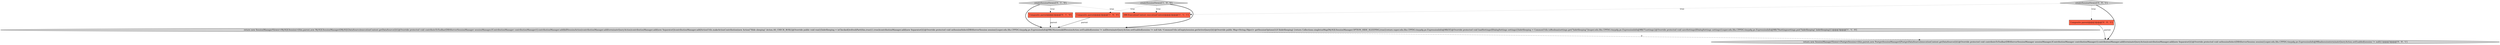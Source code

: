 digraph {
5 [style = filled, label = "Composite parent@@@2@@@['0', '1', '0']", fillcolor = tomato, shape = box image = "AAA0AAABBB2BBB"];
4 [style = filled, label = "createSessionViewer['0', '1', '0']", fillcolor = lightgray, shape = diamond image = "AAA0AAABBB2BBB"];
8 [style = filled, label = "createSessionViewer['0', '0', '1']", fillcolor = lightgray, shape = diamond image = "AAA0AAABBB3BBB"];
2 [style = filled, label = "DBCExecutionContext executionContext@@@2@@@['1', '1', '1']", fillcolor = tomato, shape = box image = "AAA0AAABBB1BBB"];
1 [style = filled, label = "return new SessionManagerViewer<MySQLSession>(this,parent,new MySQLSessionManager((MySQLDataSource)executionContext.getDataSource())){@Override protected void contributeToToolbar(DBAServerSessionManager sessionManager,IContributionManager contributionManager){contributionManager.add(killSessionAction)contributionManager.add(terminateQueryAction)contributionManager.add(new Separator())contributionManager.add(ActionUtils.makeActionContribution(new Action(\"Hide sleeping\",Action.AS_CHECK_BOX){@Override public void run(){hideSleeping = isChecked()refreshPart(this,true)}},true))contributionManager.add(new Separator())}@Override protected void onSessionSelect(DBAServerSession session){super.edu.fdu.CPPDG.tinypdg.pe.ExpressionInfo@98b34sessionkillSessionAction.setEnabled(session != null)terminateQueryAction.setEnabled(session != null && !CommonUtils.isEmpty(session.getActiveQuery()))}@Override public Map<String,Object> getSessionOptions(){if (hideSleeping) {return Collections.singletonMap(MySQLSessionManager.OPTION_HIDE_SLEEPING,true)}return super.edu.fdu.CPPDG.tinypdg.pe.ExpressionInfo@98b5f}@Override protected void loadSettings(IDialogSettings settings){hideSleeping = CommonUtils.toBoolean(settings.get(\"hideSleeping\"))super.edu.fdu.CPPDG.tinypdg.pe.ExpressionInfo@98b71settings}@Override protected void saveSettings(IDialogSettings settings){super.edu.fdu.CPPDG.tinypdg.pe.ExpressionInfo@98b79settingssettings.put(\"hideSleeping\",hideSleeping)}}@@@3@@@['1', '1', '0']", fillcolor = lightgray, shape = ellipse image = "AAA0AAABBB1BBB"];
0 [style = filled, label = "Composite parent@@@2@@@['1', '0', '0']", fillcolor = tomato, shape = box image = "AAA0AAABBB1BBB"];
3 [style = filled, label = "createSessionViewer['1', '0', '0']", fillcolor = lightgray, shape = diamond image = "AAA0AAABBB1BBB"];
6 [style = filled, label = "Composite parent@@@2@@@['0', '0', '1']", fillcolor = tomato, shape = box image = "AAA0AAABBB3BBB"];
7 [style = filled, label = "return new SessionManagerViewer<PostgreSession>(this,parent,new PostgreSessionManager((PostgreDataSource)executionContext.getDataSource())){@Override protected void contributeToToolbar(DBAServerSessionManager sessionManager,IContributionManager contributionManager){contributionManager.add(terminateQueryAction)contributionManager.add(new Separator())}@Override protected void onSessionSelect(DBAServerSession session){super.edu.fdu.CPPDG.tinypdg.pe.ExpressionInfo@98badsessionterminateQueryAction.setEnabled(session != null)}}@@@3@@@['0', '0', '1']", fillcolor = lightgray, shape = ellipse image = "AAA0AAABBB3BBB"];
5->1 [style = solid, label="parent"];
4->5 [style = dotted, label="true"];
8->6 [style = dotted, label="true"];
8->7 [style = bold, label=""];
1->7 [style = dashed, label="0"];
6->7 [style = solid, label="parent"];
4->1 [style = bold, label=""];
8->2 [style = dotted, label="true"];
3->2 [style = dotted, label="true"];
0->1 [style = solid, label="parent"];
3->1 [style = bold, label=""];
4->2 [style = dotted, label="true"];
3->0 [style = dotted, label="true"];
}
